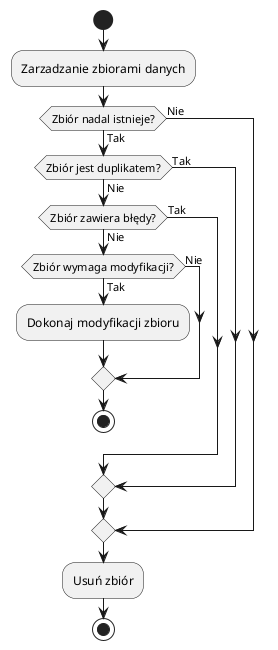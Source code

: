 @startuml


|s| System

start
:Zarzadzanie zbiorami danych;
if (Zbiór nadal istnieje?) then (Tak)
  if (Zbiór jest duplikatem?) then (Nie)
    if (Zbiór zawiera błędy?) then (Nie)
      if (Zbiór wymaga modyfikacji?) then (Tak)
        :Dokonaj modyfikacji zbioru;
      else (Nie)
      endif
      stop
    else(Tak)
    endif
  else (Tak)
  endif
else (Nie)
endif
:Usuń zbiór;
stop
@enduml